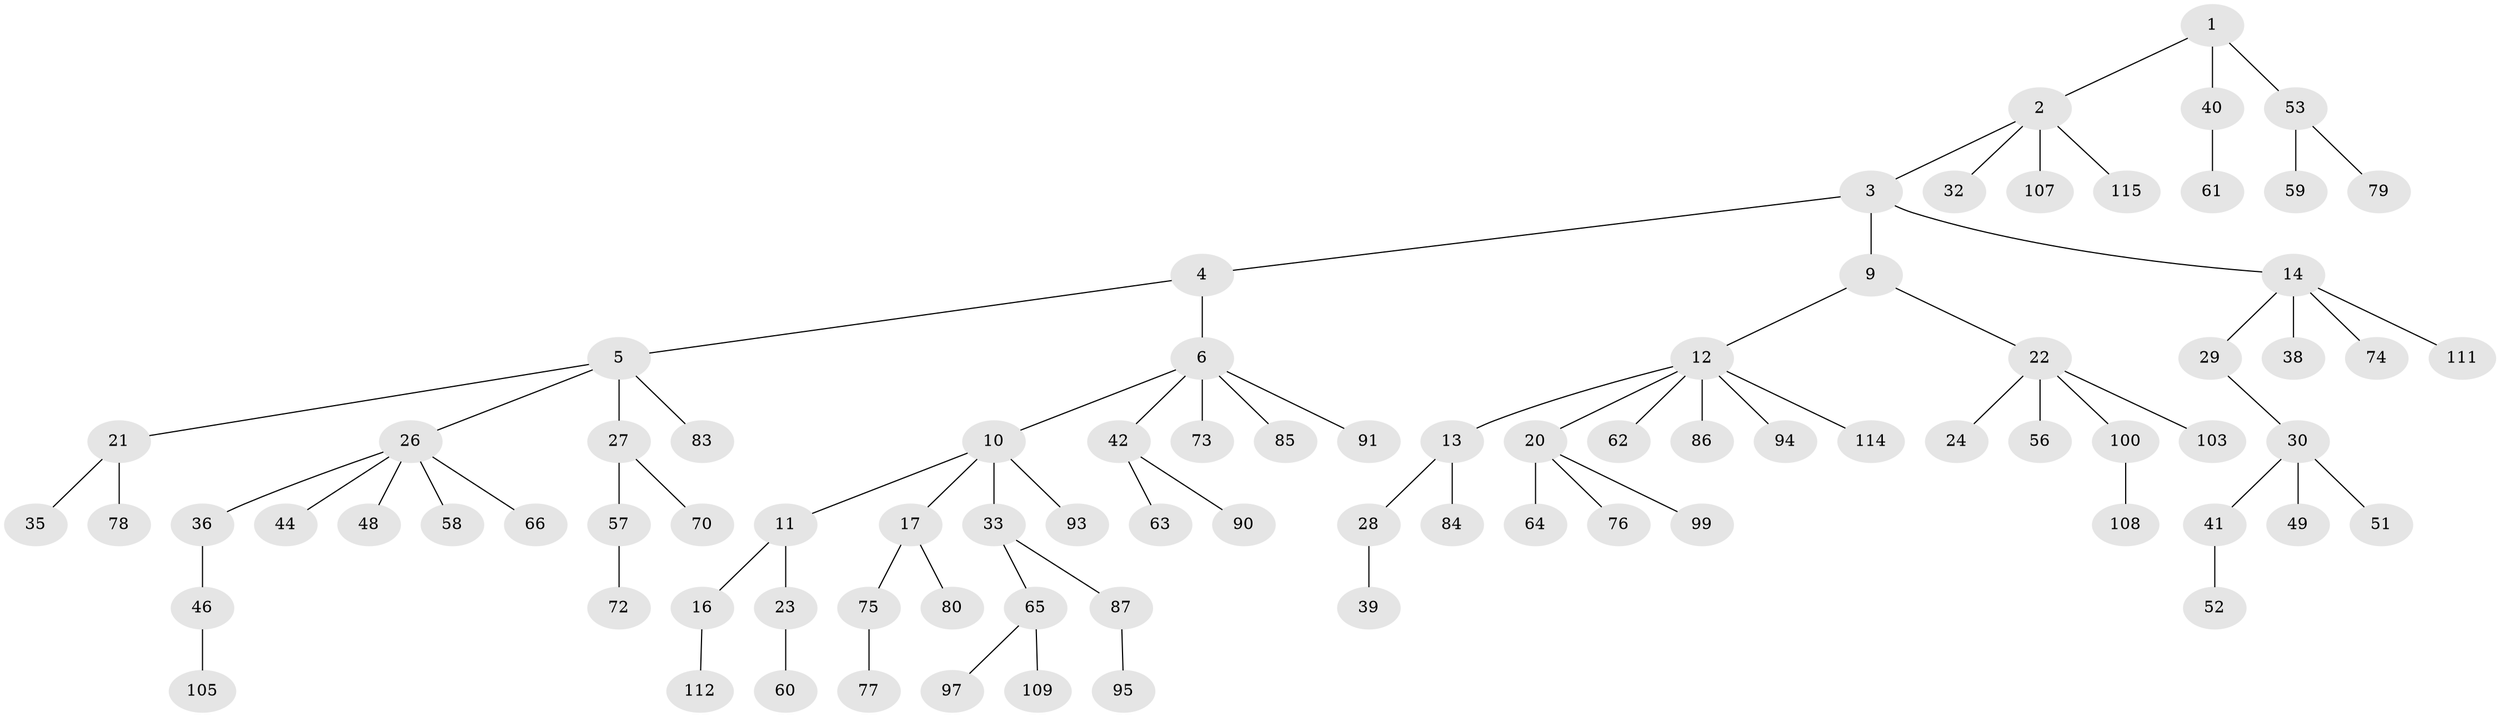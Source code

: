 // Generated by graph-tools (version 1.1) at 2025/52/02/27/25 19:52:10]
// undirected, 83 vertices, 82 edges
graph export_dot {
graph [start="1"]
  node [color=gray90,style=filled];
  1 [super="+8"];
  2 [super="+7"];
  3;
  4;
  5 [super="+15"];
  6 [super="+37"];
  9 [super="+98"];
  10 [super="+101"];
  11;
  12 [super="+19"];
  13;
  14 [super="+18"];
  16 [super="+43"];
  17;
  20 [super="+54"];
  21 [super="+25"];
  22 [super="+31"];
  23 [super="+47"];
  24;
  26 [super="+34"];
  27 [super="+55"];
  28;
  29;
  30 [super="+68"];
  32;
  33;
  35;
  36;
  38;
  39 [super="+96"];
  40 [super="+92"];
  41 [super="+89"];
  42 [super="+45"];
  44;
  46 [super="+81"];
  48;
  49 [super="+50"];
  51 [super="+67"];
  52;
  53;
  56;
  57;
  58;
  59;
  60 [super="+88"];
  61 [super="+71"];
  62;
  63;
  64;
  65 [super="+69"];
  66 [super="+82"];
  70;
  72;
  73;
  74;
  75 [super="+110"];
  76;
  77;
  78;
  79;
  80 [super="+116"];
  83;
  84 [super="+106"];
  85;
  86 [super="+102"];
  87;
  90;
  91;
  93 [super="+104"];
  94;
  95;
  97 [super="+113"];
  99;
  100;
  103;
  105;
  107;
  108;
  109;
  111;
  112;
  114;
  115;
  1 -- 2;
  1 -- 40;
  1 -- 53;
  2 -- 3;
  2 -- 115;
  2 -- 32;
  2 -- 107;
  3 -- 4;
  3 -- 9;
  3 -- 14;
  4 -- 5;
  4 -- 6;
  5 -- 21;
  5 -- 26;
  5 -- 27;
  5 -- 83;
  6 -- 10;
  6 -- 42;
  6 -- 85;
  6 -- 91;
  6 -- 73;
  9 -- 12;
  9 -- 22;
  10 -- 11;
  10 -- 17;
  10 -- 33;
  10 -- 93;
  11 -- 16;
  11 -- 23;
  12 -- 13;
  12 -- 20;
  12 -- 62;
  12 -- 86;
  12 -- 94;
  12 -- 114;
  13 -- 28;
  13 -- 84;
  14 -- 38;
  14 -- 74;
  14 -- 29;
  14 -- 111;
  16 -- 112;
  17 -- 75;
  17 -- 80;
  20 -- 76;
  20 -- 99;
  20 -- 64;
  21 -- 35;
  21 -- 78;
  22 -- 24;
  22 -- 100;
  22 -- 56;
  22 -- 103;
  23 -- 60;
  26 -- 36;
  26 -- 44;
  26 -- 66;
  26 -- 48;
  26 -- 58;
  27 -- 57;
  27 -- 70;
  28 -- 39;
  29 -- 30;
  30 -- 41;
  30 -- 49;
  30 -- 51;
  33 -- 65;
  33 -- 87;
  36 -- 46;
  40 -- 61;
  41 -- 52;
  42 -- 63;
  42 -- 90;
  46 -- 105;
  53 -- 59;
  53 -- 79;
  57 -- 72;
  65 -- 97;
  65 -- 109;
  75 -- 77;
  87 -- 95;
  100 -- 108;
}
